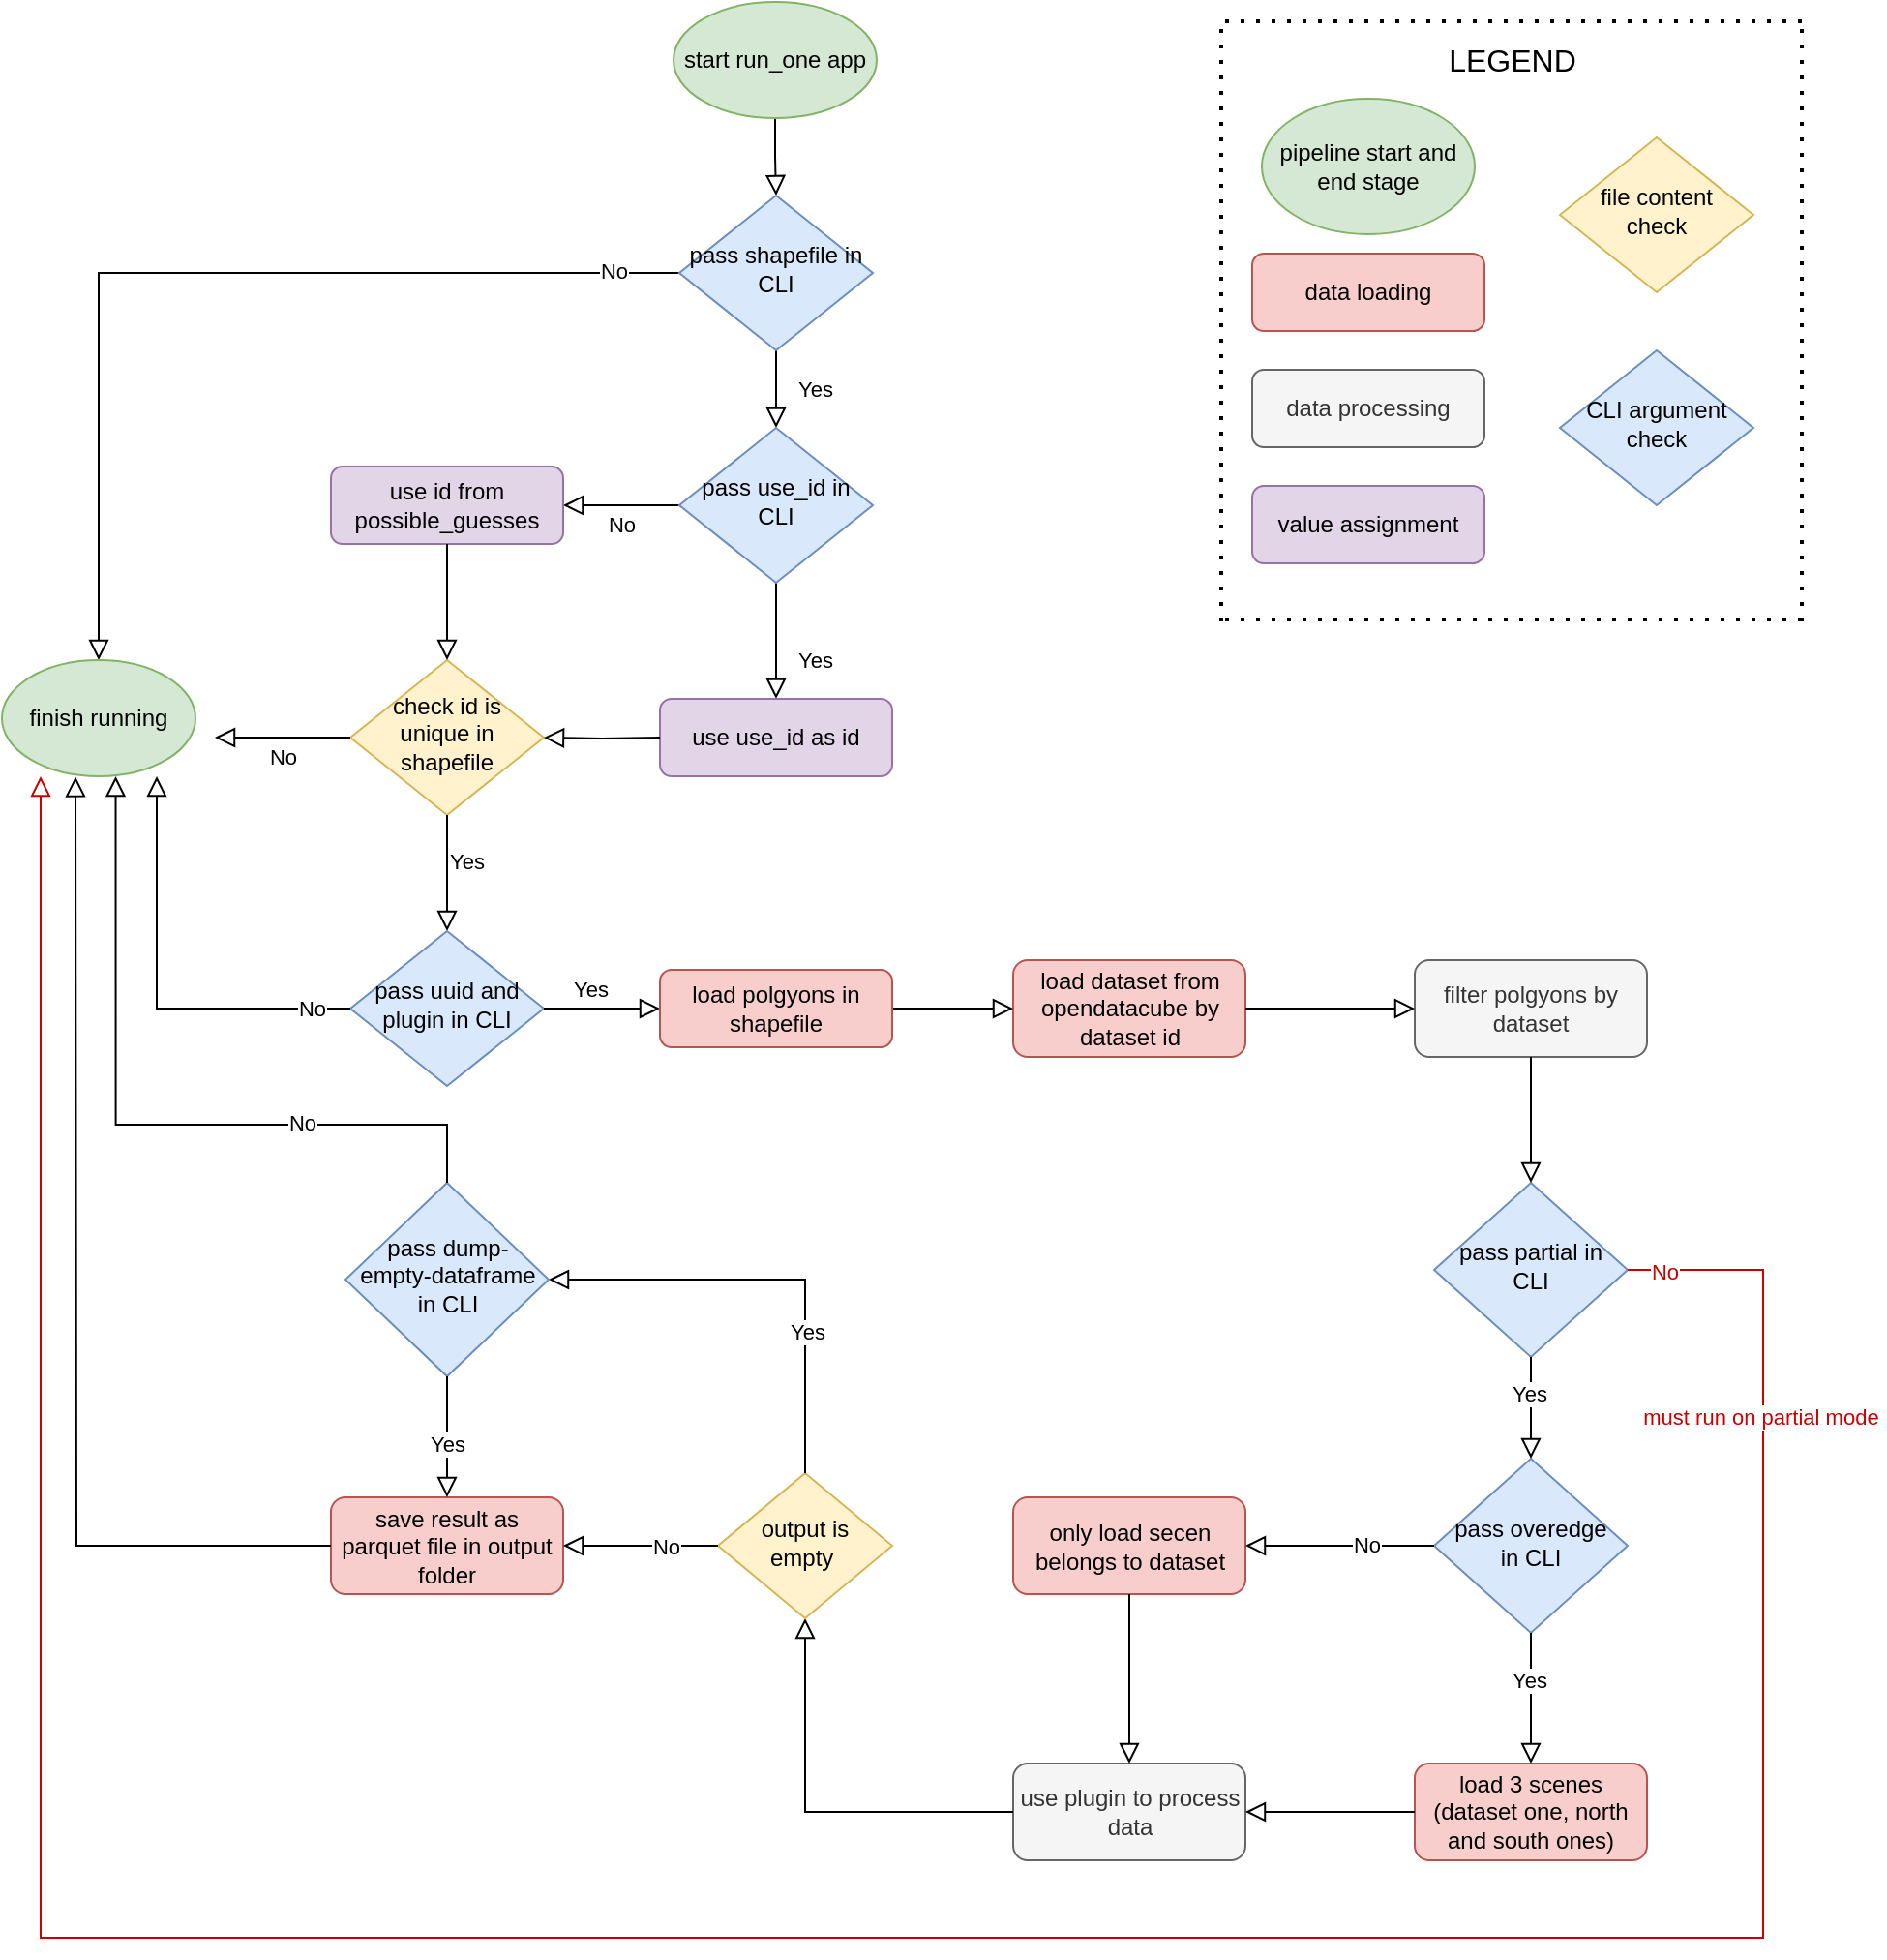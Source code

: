 <mxfile version="20.0.4" type="device"><diagram id="C5RBs43oDa-KdzZeNtuy" name="Page-1"><mxGraphModel dx="2530" dy="994" grid="1" gridSize="10" guides="1" tooltips="1" connect="1" arrows="1" fold="1" page="1" pageScale="1" pageWidth="827" pageHeight="1169" math="0" shadow="0"><root><mxCell id="WIyWlLk6GJQsqaUBKTNV-0"/><mxCell id="WIyWlLk6GJQsqaUBKTNV-1" parent="WIyWlLk6GJQsqaUBKTNV-0"/><mxCell id="WIyWlLk6GJQsqaUBKTNV-2" value="" style="rounded=0;html=1;jettySize=auto;orthogonalLoop=1;fontSize=11;endArrow=block;endFill=0;endSize=8;strokeWidth=1;shadow=0;labelBackgroundColor=none;edgeStyle=orthogonalEdgeStyle;exitX=0.5;exitY=1;exitDx=0;exitDy=0;" parent="WIyWlLk6GJQsqaUBKTNV-1" source="k_DqnSK71tAcVqWjtZfS-1" target="WIyWlLk6GJQsqaUBKTNV-6" edge="1"><mxGeometry relative="1" as="geometry"><mxPoint x="220" y="120" as="sourcePoint"/></mxGeometry></mxCell><mxCell id="WIyWlLk6GJQsqaUBKTNV-4" value="Yes" style="rounded=0;html=1;jettySize=auto;orthogonalLoop=1;fontSize=11;endArrow=block;endFill=0;endSize=8;strokeWidth=1;shadow=0;labelBackgroundColor=none;edgeStyle=orthogonalEdgeStyle;" parent="WIyWlLk6GJQsqaUBKTNV-1" source="WIyWlLk6GJQsqaUBKTNV-6" target="WIyWlLk6GJQsqaUBKTNV-10" edge="1"><mxGeometry y="20" relative="1" as="geometry"><mxPoint as="offset"/></mxGeometry></mxCell><mxCell id="WIyWlLk6GJQsqaUBKTNV-5" value="" style="edgeStyle=orthogonalEdgeStyle;rounded=0;html=1;jettySize=auto;orthogonalLoop=1;fontSize=11;endArrow=block;endFill=0;endSize=8;strokeWidth=1;shadow=0;labelBackgroundColor=none;entryX=0.5;entryY=0;entryDx=0;entryDy=0;" parent="WIyWlLk6GJQsqaUBKTNV-1" source="WIyWlLk6GJQsqaUBKTNV-6" target="k_DqnSK71tAcVqWjtZfS-2" edge="1"><mxGeometry x="-0.878" relative="1" as="geometry"><mxPoint as="offset"/><mxPoint x="-130" y="430" as="targetPoint"/><Array as="points"><mxPoint x="-130" y="210"/></Array></mxGeometry></mxCell><mxCell id="HM91xtG26F63DGOd4Vts-110" value="No" style="edgeLabel;html=1;align=center;verticalAlign=middle;resizable=0;points=[];" parent="WIyWlLk6GJQsqaUBKTNV-5" vertex="1" connectable="0"><mxGeometry x="-0.864" y="-1" relative="1" as="geometry"><mxPoint as="offset"/></mxGeometry></mxCell><mxCell id="WIyWlLk6GJQsqaUBKTNV-6" value="pass shapefile in CLI" style="rhombus;whiteSpace=wrap;html=1;shadow=0;fontFamily=Helvetica;fontSize=12;align=center;strokeWidth=1;spacing=6;spacingTop=-4;fillColor=#dae8fc;strokeColor=#6c8ebf;" parent="WIyWlLk6GJQsqaUBKTNV-1" vertex="1"><mxGeometry x="170" y="170" width="100" height="80" as="geometry"/></mxCell><mxCell id="WIyWlLk6GJQsqaUBKTNV-8" value="Yes" style="rounded=0;html=1;jettySize=auto;orthogonalLoop=1;fontSize=11;endArrow=block;endFill=0;endSize=8;strokeWidth=1;shadow=0;labelBackgroundColor=none;edgeStyle=orthogonalEdgeStyle;" parent="WIyWlLk6GJQsqaUBKTNV-1" source="WIyWlLk6GJQsqaUBKTNV-10" target="WIyWlLk6GJQsqaUBKTNV-11" edge="1"><mxGeometry x="0.333" y="20" relative="1" as="geometry"><mxPoint as="offset"/></mxGeometry></mxCell><mxCell id="WIyWlLk6GJQsqaUBKTNV-9" value="No" style="edgeStyle=orthogonalEdgeStyle;rounded=0;html=1;jettySize=auto;orthogonalLoop=1;fontSize=11;endArrow=block;endFill=0;endSize=8;strokeWidth=1;shadow=0;labelBackgroundColor=none;" parent="WIyWlLk6GJQsqaUBKTNV-1" source="WIyWlLk6GJQsqaUBKTNV-10" target="WIyWlLk6GJQsqaUBKTNV-12" edge="1"><mxGeometry y="10" relative="1" as="geometry"><mxPoint as="offset"/></mxGeometry></mxCell><mxCell id="WIyWlLk6GJQsqaUBKTNV-10" value="pass use_id in CLI" style="rhombus;whiteSpace=wrap;html=1;shadow=0;fontFamily=Helvetica;fontSize=12;align=center;strokeWidth=1;spacing=6;spacingTop=-4;fillColor=#dae8fc;strokeColor=#6c8ebf;" parent="WIyWlLk6GJQsqaUBKTNV-1" vertex="1"><mxGeometry x="170" y="290" width="100" height="80" as="geometry"/></mxCell><mxCell id="WIyWlLk6GJQsqaUBKTNV-11" value="use use_id as id" style="rounded=1;whiteSpace=wrap;html=1;fontSize=12;glass=0;strokeWidth=1;shadow=0;fillColor=#e1d5e7;strokeColor=#9673a6;" parent="WIyWlLk6GJQsqaUBKTNV-1" vertex="1"><mxGeometry x="160" y="430" width="120" height="40" as="geometry"/></mxCell><mxCell id="WIyWlLk6GJQsqaUBKTNV-12" value="use id from possible_guesses" style="rounded=1;whiteSpace=wrap;html=1;fontSize=12;glass=0;strokeWidth=1;shadow=0;fillColor=#e1d5e7;strokeColor=#9673a6;" parent="WIyWlLk6GJQsqaUBKTNV-1" vertex="1"><mxGeometry x="-10" y="310" width="120" height="40" as="geometry"/></mxCell><mxCell id="HM91xtG26F63DGOd4Vts-1" value="check id is unique in shapefile" style="rhombus;whiteSpace=wrap;html=1;shadow=0;fontFamily=Helvetica;fontSize=12;align=center;strokeWidth=1;spacing=6;spacingTop=-4;fillColor=#fff2cc;strokeColor=#d6b656;" parent="WIyWlLk6GJQsqaUBKTNV-1" vertex="1"><mxGeometry y="410" width="100" height="80" as="geometry"/></mxCell><mxCell id="HM91xtG26F63DGOd4Vts-2" value="" style="edgeStyle=orthogonalEdgeStyle;rounded=0;html=1;jettySize=auto;orthogonalLoop=1;fontSize=11;endArrow=block;endFill=0;endSize=8;strokeWidth=1;shadow=0;labelBackgroundColor=none;exitX=0.5;exitY=1;exitDx=0;exitDy=0;entryX=0.5;entryY=0;entryDx=0;entryDy=0;" parent="WIyWlLk6GJQsqaUBKTNV-1" source="WIyWlLk6GJQsqaUBKTNV-12" target="HM91xtG26F63DGOd4Vts-1" edge="1"><mxGeometry y="10" relative="1" as="geometry"><mxPoint as="offset"/><mxPoint x="180" y="340" as="sourcePoint"/><mxPoint x="120" y="340" as="targetPoint"/></mxGeometry></mxCell><mxCell id="HM91xtG26F63DGOd4Vts-5" value="" style="rounded=0;html=1;jettySize=auto;orthogonalLoop=1;fontSize=11;endArrow=block;endFill=0;endSize=8;strokeWidth=1;shadow=0;labelBackgroundColor=none;edgeStyle=orthogonalEdgeStyle;entryX=1;entryY=0.5;entryDx=0;entryDy=0;" parent="WIyWlLk6GJQsqaUBKTNV-1" target="HM91xtG26F63DGOd4Vts-1" edge="1"><mxGeometry x="0.333" y="20" relative="1" as="geometry"><mxPoint as="offset"/><mxPoint x="160" y="450" as="sourcePoint"/><mxPoint x="230" y="440" as="targetPoint"/></mxGeometry></mxCell><mxCell id="HM91xtG26F63DGOd4Vts-6" value="No" style="edgeStyle=orthogonalEdgeStyle;rounded=0;html=1;jettySize=auto;orthogonalLoop=1;fontSize=11;endArrow=block;endFill=0;endSize=8;strokeWidth=1;shadow=0;labelBackgroundColor=none;exitX=0;exitY=0.5;exitDx=0;exitDy=0;" parent="WIyWlLk6GJQsqaUBKTNV-1" source="HM91xtG26F63DGOd4Vts-1" edge="1"><mxGeometry y="10" relative="1" as="geometry"><mxPoint as="offset"/><mxPoint x="60" y="360" as="sourcePoint"/><mxPoint x="-70" y="450" as="targetPoint"/></mxGeometry></mxCell><mxCell id="HM91xtG26F63DGOd4Vts-8" value="Yes" style="edgeStyle=orthogonalEdgeStyle;rounded=0;html=1;jettySize=auto;orthogonalLoop=1;fontSize=11;endArrow=block;endFill=0;endSize=8;strokeWidth=1;shadow=0;labelBackgroundColor=none;exitX=0.5;exitY=1;exitDx=0;exitDy=0;" parent="WIyWlLk6GJQsqaUBKTNV-1" source="HM91xtG26F63DGOd4Vts-1" edge="1"><mxGeometry x="-0.2" y="10" relative="1" as="geometry"><mxPoint as="offset"/><mxPoint x="10" y="460" as="sourcePoint"/><mxPoint x="50" y="550" as="targetPoint"/></mxGeometry></mxCell><mxCell id="HM91xtG26F63DGOd4Vts-10" value="pass uuid and plugin in CLI" style="rhombus;whiteSpace=wrap;html=1;shadow=0;fontFamily=Helvetica;fontSize=12;align=center;strokeWidth=1;spacing=6;spacingTop=-4;fillColor=#dae8fc;strokeColor=#6c8ebf;" parent="WIyWlLk6GJQsqaUBKTNV-1" vertex="1"><mxGeometry y="550" width="100" height="80" as="geometry"/></mxCell><mxCell id="HM91xtG26F63DGOd4Vts-11" value="" style="edgeStyle=orthogonalEdgeStyle;rounded=0;html=1;jettySize=auto;orthogonalLoop=1;fontSize=11;endArrow=block;endFill=0;endSize=8;strokeWidth=1;shadow=0;labelBackgroundColor=none;exitX=0;exitY=0.5;exitDx=0;exitDy=0;" parent="WIyWlLk6GJQsqaUBKTNV-1" source="HM91xtG26F63DGOd4Vts-10" edge="1"><mxGeometry x="-0.818" relative="1" as="geometry"><mxPoint as="offset"/><mxPoint x="10.0" y="460" as="sourcePoint"/><mxPoint x="-100" y="470" as="targetPoint"/><Array as="points"><mxPoint x="-100" y="590"/></Array></mxGeometry></mxCell><mxCell id="HM91xtG26F63DGOd4Vts-109" value="No" style="edgeLabel;html=1;align=center;verticalAlign=middle;resizable=0;points=[];" parent="HM91xtG26F63DGOd4Vts-11" vertex="1" connectable="0"><mxGeometry x="-0.883" y="-1" relative="1" as="geometry"><mxPoint x="-7" y="1" as="offset"/></mxGeometry></mxCell><mxCell id="HM91xtG26F63DGOd4Vts-12" value="Yes" style="edgeStyle=orthogonalEdgeStyle;rounded=0;html=1;jettySize=auto;orthogonalLoop=1;fontSize=11;endArrow=block;endFill=0;endSize=8;strokeWidth=1;shadow=0;labelBackgroundColor=none;exitX=1;exitY=0.5;exitDx=0;exitDy=0;entryX=0;entryY=0.5;entryDx=0;entryDy=0;" parent="WIyWlLk6GJQsqaUBKTNV-1" source="HM91xtG26F63DGOd4Vts-10" target="HM91xtG26F63DGOd4Vts-125" edge="1"><mxGeometry x="-0.2" y="10" relative="1" as="geometry"><mxPoint as="offset"/><mxPoint x="60" y="500" as="sourcePoint"/><mxPoint x="160" y="590" as="targetPoint"/></mxGeometry></mxCell><mxCell id="HM91xtG26F63DGOd4Vts-14" value="load dataset from opendatacube by dataset id" style="rounded=1;whiteSpace=wrap;html=1;fontSize=12;glass=0;strokeWidth=1;shadow=0;fillColor=#f8cecc;strokeColor=#b85450;" parent="WIyWlLk6GJQsqaUBKTNV-1" vertex="1"><mxGeometry x="342.5" y="565" width="120" height="50" as="geometry"/></mxCell><mxCell id="HM91xtG26F63DGOd4Vts-27" value="filter polgyons by dataset" style="rounded=1;whiteSpace=wrap;html=1;fontSize=12;glass=0;strokeWidth=1;shadow=0;fillColor=#f5f5f5;strokeColor=#666666;fontColor=#333333;" parent="WIyWlLk6GJQsqaUBKTNV-1" vertex="1"><mxGeometry x="550" y="565" width="120" height="50" as="geometry"/></mxCell><mxCell id="HM91xtG26F63DGOd4Vts-37" value="pass&amp;nbsp;partial in CLI" style="rhombus;whiteSpace=wrap;html=1;shadow=0;fontFamily=Helvetica;fontSize=12;align=center;strokeWidth=1;spacing=6;spacingTop=-4;fillColor=#dae8fc;strokeColor=#6c8ebf;" parent="WIyWlLk6GJQsqaUBKTNV-1" vertex="1"><mxGeometry x="560" y="680" width="100" height="90" as="geometry"/></mxCell><mxCell id="HM91xtG26F63DGOd4Vts-38" value="pass&amp;nbsp;overedge in CLI" style="rhombus;whiteSpace=wrap;html=1;shadow=0;fontFamily=Helvetica;fontSize=12;align=center;strokeWidth=1;spacing=6;spacingTop=-4;fillColor=#dae8fc;strokeColor=#6c8ebf;" parent="WIyWlLk6GJQsqaUBKTNV-1" vertex="1"><mxGeometry x="560" y="822.5" width="100" height="90" as="geometry"/></mxCell><mxCell id="HM91xtG26F63DGOd4Vts-39" value="" style="edgeStyle=orthogonalEdgeStyle;rounded=0;html=1;jettySize=auto;orthogonalLoop=1;fontSize=11;endArrow=block;endFill=0;endSize=8;strokeWidth=1;shadow=0;labelBackgroundColor=none;exitX=1;exitY=0.5;exitDx=0;exitDy=0;entryX=0.25;entryY=1;entryDx=0;entryDy=0;strokeColor=#CC0000;" parent="WIyWlLk6GJQsqaUBKTNV-1" source="HM91xtG26F63DGOd4Vts-37" edge="1"><mxGeometry y="10" relative="1" as="geometry"><mxPoint as="offset"/><mxPoint x="500" y="705" as="sourcePoint"/><mxPoint x="-160" y="470" as="targetPoint"/><Array as="points"><mxPoint x="730" y="725"/><mxPoint x="730" y="1070"/><mxPoint x="-160" y="1070"/></Array></mxGeometry></mxCell><mxCell id="HM91xtG26F63DGOd4Vts-57" value="No" style="edgeLabel;html=1;align=center;verticalAlign=middle;resizable=0;points=[];fontColor=#CC0000;" parent="HM91xtG26F63DGOd4Vts-39" vertex="1" connectable="0"><mxGeometry x="-0.98" y="-1" relative="1" as="geometry"><mxPoint as="offset"/></mxGeometry></mxCell><mxCell id="nSWp0_g8bezMOzfSRk1A-0" value="must run on partial mode&amp;nbsp;" style="edgeLabel;html=1;align=center;verticalAlign=middle;resizable=0;points=[];fontColor=#CC0000;" parent="HM91xtG26F63DGOd4Vts-39" vertex="1" connectable="0"><mxGeometry x="-0.847" relative="1" as="geometry"><mxPoint as="offset"/></mxGeometry></mxCell><mxCell id="HM91xtG26F63DGOd4Vts-41" value="" style="edgeStyle=orthogonalEdgeStyle;rounded=0;html=1;jettySize=auto;orthogonalLoop=1;fontSize=11;endArrow=block;endFill=0;endSize=8;strokeWidth=1;shadow=0;labelBackgroundColor=none;exitX=0.5;exitY=1;exitDx=0;exitDy=0;entryX=0.5;entryY=0;entryDx=0;entryDy=0;" parent="WIyWlLk6GJQsqaUBKTNV-1" source="HM91xtG26F63DGOd4Vts-27" target="HM91xtG26F63DGOd4Vts-37" edge="1"><mxGeometry y="10" relative="1" as="geometry"><mxPoint as="offset"/><mxPoint x="523.5" y="855" as="sourcePoint"/><mxPoint x="633.5" y="855" as="targetPoint"/></mxGeometry></mxCell><mxCell id="HM91xtG26F63DGOd4Vts-43" value="" style="edgeStyle=orthogonalEdgeStyle;rounded=0;html=1;jettySize=auto;orthogonalLoop=1;fontSize=11;endArrow=block;endFill=0;endSize=8;strokeWidth=1;shadow=0;labelBackgroundColor=none;entryX=0.5;entryY=0;entryDx=0;entryDy=0;exitX=0.5;exitY=1;exitDx=0;exitDy=0;" parent="WIyWlLk6GJQsqaUBKTNV-1" source="HM91xtG26F63DGOd4Vts-37" target="HM91xtG26F63DGOd4Vts-38" edge="1"><mxGeometry y="10" relative="1" as="geometry"><mxPoint as="offset"/><mxPoint x="683.5" y="990" as="sourcePoint"/><mxPoint x="693.548" y="910.043" as="targetPoint"/></mxGeometry></mxCell><mxCell id="HM91xtG26F63DGOd4Vts-44" value="Yes" style="edgeLabel;html=1;align=center;verticalAlign=middle;resizable=0;points=[];" parent="HM91xtG26F63DGOd4Vts-43" vertex="1" connectable="0"><mxGeometry x="-0.285" y="-1" relative="1" as="geometry"><mxPoint as="offset"/></mxGeometry></mxCell><mxCell id="HM91xtG26F63DGOd4Vts-45" value="only load secen belongs to dataset" style="rounded=1;whiteSpace=wrap;html=1;fontSize=12;glass=0;strokeWidth=1;shadow=0;fillColor=#f8cecc;strokeColor=#b85450;" parent="WIyWlLk6GJQsqaUBKTNV-1" vertex="1"><mxGeometry x="342.5" y="842.5" width="120" height="50" as="geometry"/></mxCell><mxCell id="HM91xtG26F63DGOd4Vts-46" value="load 3 scenes (dataset one, north and south ones)" style="rounded=1;whiteSpace=wrap;html=1;fontSize=12;glass=0;strokeWidth=1;shadow=0;fillColor=#f8cecc;strokeColor=#b85450;" parent="WIyWlLk6GJQsqaUBKTNV-1" vertex="1"><mxGeometry x="550" y="980" width="120" height="50" as="geometry"/></mxCell><mxCell id="HM91xtG26F63DGOd4Vts-47" value="" style="edgeStyle=orthogonalEdgeStyle;rounded=0;html=1;jettySize=auto;orthogonalLoop=1;fontSize=11;endArrow=block;endFill=0;endSize=8;strokeWidth=1;shadow=0;labelBackgroundColor=none;exitX=0.5;exitY=1;exitDx=0;exitDy=0;" parent="WIyWlLk6GJQsqaUBKTNV-1" source="HM91xtG26F63DGOd4Vts-38" target="HM91xtG26F63DGOd4Vts-46" edge="1"><mxGeometry y="10" relative="1" as="geometry"><mxPoint as="offset"/><mxPoint x="683.5" y="1130" as="sourcePoint"/><mxPoint x="693.5" y="1050" as="targetPoint"/></mxGeometry></mxCell><mxCell id="HM91xtG26F63DGOd4Vts-48" value="Yes" style="edgeLabel;html=1;align=center;verticalAlign=middle;resizable=0;points=[];" parent="HM91xtG26F63DGOd4Vts-47" vertex="1" connectable="0"><mxGeometry x="-0.285" y="-1" relative="1" as="geometry"><mxPoint as="offset"/></mxGeometry></mxCell><mxCell id="HM91xtG26F63DGOd4Vts-49" value="" style="edgeStyle=orthogonalEdgeStyle;rounded=0;html=1;jettySize=auto;orthogonalLoop=1;fontSize=11;endArrow=block;endFill=0;endSize=8;strokeWidth=1;shadow=0;labelBackgroundColor=none;entryX=1;entryY=0.5;entryDx=0;entryDy=0;exitX=0;exitY=0.5;exitDx=0;exitDy=0;" parent="WIyWlLk6GJQsqaUBKTNV-1" source="HM91xtG26F63DGOd4Vts-38" target="HM91xtG26F63DGOd4Vts-45" edge="1"><mxGeometry y="10" relative="1" as="geometry"><mxPoint as="offset"/><mxPoint x="693.5" y="1140" as="sourcePoint"/><mxPoint x="693.5" y="1200" as="targetPoint"/></mxGeometry></mxCell><mxCell id="HM91xtG26F63DGOd4Vts-50" value="No" style="edgeLabel;html=1;align=center;verticalAlign=middle;resizable=0;points=[];" parent="HM91xtG26F63DGOd4Vts-49" vertex="1" connectable="0"><mxGeometry x="-0.285" y="-1" relative="1" as="geometry"><mxPoint as="offset"/></mxGeometry></mxCell><mxCell id="HM91xtG26F63DGOd4Vts-51" value="use plugin to process data" style="rounded=1;whiteSpace=wrap;html=1;fontSize=12;glass=0;strokeWidth=1;shadow=0;fillColor=#f5f5f5;strokeColor=#666666;fontColor=#333333;" parent="WIyWlLk6GJQsqaUBKTNV-1" vertex="1"><mxGeometry x="342.5" y="980" width="120" height="50" as="geometry"/></mxCell><mxCell id="HM91xtG26F63DGOd4Vts-52" value="" style="edgeStyle=orthogonalEdgeStyle;rounded=0;html=1;jettySize=auto;orthogonalLoop=1;fontSize=11;endArrow=block;endFill=0;endSize=8;strokeWidth=1;shadow=0;labelBackgroundColor=none;entryX=1;entryY=0.5;entryDx=0;entryDy=0;exitX=0;exitY=0.5;exitDx=0;exitDy=0;" parent="WIyWlLk6GJQsqaUBKTNV-1" source="HM91xtG26F63DGOd4Vts-46" target="HM91xtG26F63DGOd4Vts-51" edge="1"><mxGeometry y="10" relative="1" as="geometry"><mxPoint as="offset"/><mxPoint x="693.5" y="1140" as="sourcePoint"/><mxPoint x="693.5" y="1200" as="targetPoint"/></mxGeometry></mxCell><mxCell id="HM91xtG26F63DGOd4Vts-54" value="" style="edgeStyle=orthogonalEdgeStyle;rounded=0;html=1;jettySize=auto;orthogonalLoop=1;fontSize=11;endArrow=block;endFill=0;endSize=8;strokeWidth=1;shadow=0;labelBackgroundColor=none;exitX=0.5;exitY=1;exitDx=0;exitDy=0;" parent="WIyWlLk6GJQsqaUBKTNV-1" source="HM91xtG26F63DGOd4Vts-45" target="HM91xtG26F63DGOd4Vts-51" edge="1"><mxGeometry y="10" relative="1" as="geometry"><mxPoint as="offset"/><mxPoint x="633.5" y="1225" as="sourcePoint"/><mxPoint x="553.5" y="1225" as="targetPoint"/></mxGeometry></mxCell><mxCell id="HM91xtG26F63DGOd4Vts-56" value="" style="edgeStyle=orthogonalEdgeStyle;rounded=0;html=1;jettySize=auto;orthogonalLoop=1;fontSize=11;endArrow=block;endFill=0;endSize=8;strokeWidth=1;shadow=0;labelBackgroundColor=none;entryX=0.5;entryY=1;entryDx=0;entryDy=0;exitX=0;exitY=0.5;exitDx=0;exitDy=0;" parent="WIyWlLk6GJQsqaUBKTNV-1" source="HM91xtG26F63DGOd4Vts-51" target="HM91xtG26F63DGOd4Vts-59" edge="1"><mxGeometry y="10" relative="1" as="geometry"><mxPoint as="offset"/><mxPoint x="407.5" y="1214.41" as="sourcePoint"/><mxPoint x="447.5" y="1225" as="targetPoint"/></mxGeometry></mxCell><mxCell id="HM91xtG26F63DGOd4Vts-59" value="output is empty&amp;nbsp;" style="rhombus;whiteSpace=wrap;html=1;shadow=0;fontFamily=Helvetica;fontSize=12;align=center;strokeWidth=1;spacing=6;spacingTop=-4;fillColor=#fff2cc;strokeColor=#d6b656;" parent="WIyWlLk6GJQsqaUBKTNV-1" vertex="1"><mxGeometry x="190" y="830" width="90" height="75" as="geometry"/></mxCell><mxCell id="HM91xtG26F63DGOd4Vts-61" value="" style="edgeStyle=orthogonalEdgeStyle;rounded=0;html=1;jettySize=auto;orthogonalLoop=1;fontSize=11;endArrow=block;endFill=0;endSize=8;strokeWidth=1;shadow=0;labelBackgroundColor=none;exitX=0.5;exitY=0;exitDx=0;exitDy=0;entryX=1;entryY=0.5;entryDx=0;entryDy=0;" parent="WIyWlLk6GJQsqaUBKTNV-1" source="HM91xtG26F63DGOd4Vts-59" target="HM91xtG26F63DGOd4Vts-64" edge="1"><mxGeometry y="10" relative="1" as="geometry"><mxPoint as="offset"/><mxPoint x="267.5" y="1020" as="sourcePoint"/><mxPoint x="267.5" y="1010" as="targetPoint"/><Array as="points"><mxPoint x="235" y="730"/></Array></mxGeometry></mxCell><mxCell id="HM91xtG26F63DGOd4Vts-62" value="Yes" style="edgeLabel;html=1;align=center;verticalAlign=middle;resizable=0;points=[];" parent="HM91xtG26F63DGOd4Vts-61" vertex="1" connectable="0"><mxGeometry x="-0.37" y="-1" relative="1" as="geometry"><mxPoint as="offset"/></mxGeometry></mxCell><mxCell id="HM91xtG26F63DGOd4Vts-64" value="pass dump-empty-dataframe in CLI" style="rhombus;whiteSpace=wrap;html=1;shadow=0;fontFamily=Helvetica;fontSize=12;align=center;strokeWidth=1;spacing=6;spacingTop=-4;fillColor=#dae8fc;strokeColor=#6c8ebf;" parent="WIyWlLk6GJQsqaUBKTNV-1" vertex="1"><mxGeometry x="-2.5" y="680" width="105" height="100" as="geometry"/></mxCell><mxCell id="HM91xtG26F63DGOd4Vts-67" value="save result as parquet file in output folder" style="rounded=1;whiteSpace=wrap;html=1;fontSize=12;glass=0;strokeWidth=1;shadow=0;fillColor=#f8cecc;strokeColor=#b85450;" parent="WIyWlLk6GJQsqaUBKTNV-1" vertex="1"><mxGeometry x="-10" y="842.5" width="120" height="50" as="geometry"/></mxCell><mxCell id="HM91xtG26F63DGOd4Vts-69" value="" style="edgeStyle=orthogonalEdgeStyle;rounded=0;html=1;jettySize=auto;orthogonalLoop=1;fontSize=11;endArrow=block;endFill=0;endSize=8;strokeWidth=1;shadow=0;labelBackgroundColor=none;exitX=0;exitY=0.5;exitDx=0;exitDy=0;" parent="WIyWlLk6GJQsqaUBKTNV-1" source="HM91xtG26F63DGOd4Vts-59" target="HM91xtG26F63DGOd4Vts-67" edge="1"><mxGeometry y="10" relative="1" as="geometry"><mxPoint as="offset"/><mxPoint x="277.5" y="1090" as="sourcePoint"/><mxPoint x="307.5" y="965" as="targetPoint"/></mxGeometry></mxCell><mxCell id="HM91xtG26F63DGOd4Vts-70" value="No" style="edgeLabel;html=1;align=center;verticalAlign=middle;resizable=0;points=[];" parent="HM91xtG26F63DGOd4Vts-69" vertex="1" connectable="0"><mxGeometry x="-0.37" y="-1" relative="1" as="geometry"><mxPoint x="-2" y="1" as="offset"/></mxGeometry></mxCell><mxCell id="HM91xtG26F63DGOd4Vts-71" value="" style="edgeStyle=orthogonalEdgeStyle;rounded=0;html=1;jettySize=auto;orthogonalLoop=1;fontSize=11;endArrow=block;endFill=0;endSize=8;strokeWidth=1;shadow=0;labelBackgroundColor=none;exitX=0.5;exitY=1;exitDx=0;exitDy=0;entryX=0.5;entryY=0;entryDx=0;entryDy=0;" parent="WIyWlLk6GJQsqaUBKTNV-1" source="HM91xtG26F63DGOd4Vts-64" target="HM91xtG26F63DGOd4Vts-67" edge="1"><mxGeometry y="10" relative="1" as="geometry"><mxPoint as="offset"/><mxPoint x="185" y="1127.5" as="sourcePoint"/><mxPoint x="50" y="1090" as="targetPoint"/></mxGeometry></mxCell><mxCell id="HM91xtG26F63DGOd4Vts-72" value="Yes" style="edgeLabel;html=1;align=center;verticalAlign=middle;resizable=0;points=[];" parent="HM91xtG26F63DGOd4Vts-71" vertex="1" connectable="0"><mxGeometry x="-0.37" y="-1" relative="1" as="geometry"><mxPoint x="1" y="15" as="offset"/></mxGeometry></mxCell><mxCell id="HM91xtG26F63DGOd4Vts-100" value="" style="edgeStyle=orthogonalEdgeStyle;rounded=0;html=1;jettySize=auto;orthogonalLoop=1;fontSize=11;endArrow=block;endFill=0;endSize=8;strokeWidth=1;shadow=0;labelBackgroundColor=none;exitX=0.5;exitY=0;exitDx=0;exitDy=0;entryX=0.573;entryY=1;entryDx=0;entryDy=0;entryPerimeter=0;" parent="WIyWlLk6GJQsqaUBKTNV-1" source="HM91xtG26F63DGOd4Vts-64" edge="1"><mxGeometry y="10" relative="1" as="geometry"><mxPoint as="offset"/><mxPoint x="297.5" y="825" as="sourcePoint"/><mxPoint x="-121.24" y="470" as="targetPoint"/><Array as="points"><mxPoint x="50" y="650"/><mxPoint x="-121" y="650"/></Array></mxGeometry></mxCell><mxCell id="HM91xtG26F63DGOd4Vts-101" value="No" style="edgeLabel;html=1;align=center;verticalAlign=middle;resizable=0;points=[];" parent="HM91xtG26F63DGOd4Vts-100" vertex="1" connectable="0"><mxGeometry x="-0.37" y="-1" relative="1" as="geometry"><mxPoint x="15" as="offset"/></mxGeometry></mxCell><mxCell id="HM91xtG26F63DGOd4Vts-102" value="" style="edgeStyle=orthogonalEdgeStyle;rounded=0;html=1;jettySize=auto;orthogonalLoop=1;fontSize=11;endArrow=block;endFill=0;endSize=8;strokeWidth=1;shadow=0;labelBackgroundColor=none;exitX=1;exitY=0.5;exitDx=0;exitDy=0;entryX=0;entryY=0.5;entryDx=0;entryDy=0;" parent="WIyWlLk6GJQsqaUBKTNV-1" source="HM91xtG26F63DGOd4Vts-14" target="HM91xtG26F63DGOd4Vts-27" edge="1"><mxGeometry y="10" relative="1" as="geometry"><mxPoint as="offset"/><mxPoint x="423.5" y="595" as="sourcePoint"/><mxPoint x="573.5" y="670" as="targetPoint"/></mxGeometry></mxCell><mxCell id="HM91xtG26F63DGOd4Vts-105" value="" style="edgeStyle=orthogonalEdgeStyle;rounded=0;html=1;jettySize=auto;orthogonalLoop=1;fontSize=11;endArrow=block;endFill=0;endSize=8;strokeWidth=1;shadow=0;labelBackgroundColor=none;exitX=1;exitY=0.5;exitDx=0;exitDy=0;entryX=0;entryY=0.5;entryDx=0;entryDy=0;" parent="WIyWlLk6GJQsqaUBKTNV-1" source="HM91xtG26F63DGOd4Vts-125" target="HM91xtG26F63DGOd4Vts-14" edge="1"><mxGeometry y="10" relative="1" as="geometry"><mxPoint as="offset"/><mxPoint x="437.5" y="585" as="sourcePoint"/><mxPoint x="477.5" y="600" as="targetPoint"/></mxGeometry></mxCell><mxCell id="HM91xtG26F63DGOd4Vts-112" value="CLI argument check" style="rhombus;whiteSpace=wrap;html=1;shadow=0;fontFamily=Helvetica;fontSize=12;align=center;strokeWidth=1;spacing=6;spacingTop=-4;fillColor=#dae8fc;strokeColor=#6c8ebf;" parent="WIyWlLk6GJQsqaUBKTNV-1" vertex="1"><mxGeometry x="625" y="250" width="100" height="80" as="geometry"/></mxCell><mxCell id="HM91xtG26F63DGOd4Vts-114" value="file content check" style="rhombus;whiteSpace=wrap;html=1;shadow=0;fontFamily=Helvetica;fontSize=12;align=center;strokeWidth=1;spacing=6;spacingTop=-4;fillColor=#fff2cc;strokeColor=#d6b656;" parent="WIyWlLk6GJQsqaUBKTNV-1" vertex="1"><mxGeometry x="625" y="140" width="100" height="80" as="geometry"/></mxCell><mxCell id="HM91xtG26F63DGOd4Vts-119" value="value assignment" style="rounded=1;whiteSpace=wrap;html=1;fontSize=12;glass=0;strokeWidth=1;shadow=0;fillColor=#e1d5e7;strokeColor=#9673a6;" parent="WIyWlLk6GJQsqaUBKTNV-1" vertex="1"><mxGeometry x="466" y="320" width="120" height="40" as="geometry"/></mxCell><mxCell id="HM91xtG26F63DGOd4Vts-120" value="data loading" style="rounded=1;whiteSpace=wrap;html=1;fontSize=12;glass=0;strokeWidth=1;shadow=0;fillColor=#f8cecc;strokeColor=#b85450;" parent="WIyWlLk6GJQsqaUBKTNV-1" vertex="1"><mxGeometry x="466" y="200" width="120" height="40" as="geometry"/></mxCell><mxCell id="HM91xtG26F63DGOd4Vts-121" value="data processing" style="rounded=1;whiteSpace=wrap;html=1;fontSize=12;glass=0;strokeWidth=1;shadow=0;fillColor=#f5f5f5;strokeColor=#666666;fontColor=#333333;" parent="WIyWlLk6GJQsqaUBKTNV-1" vertex="1"><mxGeometry x="466" y="260" width="120" height="40" as="geometry"/></mxCell><mxCell id="HM91xtG26F63DGOd4Vts-125" value="load polgyons in shapefile" style="rounded=1;whiteSpace=wrap;html=1;fontSize=12;glass=0;strokeWidth=1;shadow=0;fillColor=#f8cecc;strokeColor=#b85450;" parent="WIyWlLk6GJQsqaUBKTNV-1" vertex="1"><mxGeometry x="160" y="570" width="120" height="40" as="geometry"/></mxCell><mxCell id="HM91xtG26F63DGOd4Vts-130" value="&lt;font style=&quot;font-size: 16px;&quot;&gt;LEGEND&lt;/font&gt;" style="text;html=1;align=center;verticalAlign=middle;resizable=0;points=[];autosize=1;strokeColor=none;fillColor=none;" parent="WIyWlLk6GJQsqaUBKTNV-1" vertex="1"><mxGeometry x="560" y="90" width="80" height="20" as="geometry"/></mxCell><mxCell id="HM91xtG26F63DGOd4Vts-131" value="" style="endArrow=none;dashed=1;html=1;dashPattern=1 3;strokeWidth=2;rounded=0;fontSize=16;" parent="WIyWlLk6GJQsqaUBKTNV-1" edge="1"><mxGeometry width="50" height="50" relative="1" as="geometry"><mxPoint x="450" y="390" as="sourcePoint"/><mxPoint x="450" y="80" as="targetPoint"/></mxGeometry></mxCell><mxCell id="HM91xtG26F63DGOd4Vts-132" value="" style="endArrow=none;dashed=1;html=1;dashPattern=1 3;strokeWidth=2;rounded=0;fontSize=16;" parent="WIyWlLk6GJQsqaUBKTNV-1" edge="1"><mxGeometry width="50" height="50" relative="1" as="geometry"><mxPoint x="750" y="390" as="sourcePoint"/><mxPoint x="750" y="80" as="targetPoint"/></mxGeometry></mxCell><mxCell id="HM91xtG26F63DGOd4Vts-133" value="" style="endArrow=none;dashed=1;html=1;dashPattern=1 3;strokeWidth=2;rounded=0;fontSize=16;" parent="WIyWlLk6GJQsqaUBKTNV-1" edge="1"><mxGeometry width="50" height="50" relative="1" as="geometry"><mxPoint x="750" y="80" as="sourcePoint"/><mxPoint x="450" y="80" as="targetPoint"/></mxGeometry></mxCell><mxCell id="HM91xtG26F63DGOd4Vts-134" value="" style="endArrow=none;dashed=1;html=1;dashPattern=1 3;strokeWidth=2;rounded=0;fontSize=16;" parent="WIyWlLk6GJQsqaUBKTNV-1" edge="1"><mxGeometry width="50" height="50" relative="1" as="geometry"><mxPoint x="750" y="388.95" as="sourcePoint"/><mxPoint x="450" y="388.95" as="targetPoint"/></mxGeometry></mxCell><mxCell id="3NtWWLdxE4f-t3u69V1m-0" value="" style="edgeStyle=orthogonalEdgeStyle;rounded=0;html=1;jettySize=auto;orthogonalLoop=1;fontSize=11;endArrow=block;endFill=0;endSize=8;strokeWidth=1;shadow=0;labelBackgroundColor=none;exitX=0;exitY=0.5;exitDx=0;exitDy=0;entryX=0.4;entryY=1.005;entryDx=0;entryDy=0;entryPerimeter=0;" parent="WIyWlLk6GJQsqaUBKTNV-1" source="HM91xtG26F63DGOd4Vts-67" edge="1"><mxGeometry y="10" relative="1" as="geometry"><mxPoint as="offset"/><mxPoint x="345" y="850" as="sourcePoint"/><mxPoint x="-142" y="470.2" as="targetPoint"/></mxGeometry></mxCell><mxCell id="k_DqnSK71tAcVqWjtZfS-1" value="start run_one app" style="ellipse;whiteSpace=wrap;html=1;fillColor=#d5e8d4;strokeColor=#82b366;" vertex="1" parent="WIyWlLk6GJQsqaUBKTNV-1"><mxGeometry x="167" y="70" width="105" height="60" as="geometry"/></mxCell><mxCell id="k_DqnSK71tAcVqWjtZfS-2" value="finish running" style="ellipse;whiteSpace=wrap;html=1;fillColor=#d5e8d4;strokeColor=#82b366;" vertex="1" parent="WIyWlLk6GJQsqaUBKTNV-1"><mxGeometry x="-180" y="410" width="100" height="60" as="geometry"/></mxCell><mxCell id="k_DqnSK71tAcVqWjtZfS-3" value="pipeline start and end stage" style="ellipse;whiteSpace=wrap;html=1;fillColor=#d5e8d4;strokeColor=#82b366;" vertex="1" parent="WIyWlLk6GJQsqaUBKTNV-1"><mxGeometry x="471" y="120" width="110" height="70" as="geometry"/></mxCell></root></mxGraphModel></diagram></mxfile>
